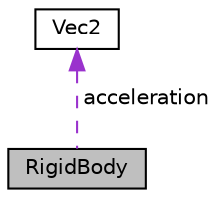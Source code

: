 digraph "RigidBody"
{
 // LATEX_PDF_SIZE
  edge [fontname="Helvetica",fontsize="10",labelfontname="Helvetica",labelfontsize="10"];
  node [fontname="Helvetica",fontsize="10",shape=record];
  Node1 [label="RigidBody",height=0.2,width=0.4,color="black", fillcolor="grey75", style="filled", fontcolor="black",tooltip=" "];
  Node2 -> Node1 [dir="back",color="darkorchid3",fontsize="10",style="dashed",label=" acceleration" ,fontname="Helvetica"];
  Node2 [label="Vec2",height=0.2,width=0.4,color="black", fillcolor="white", style="filled",URL="$classVec2.html",tooltip=" "];
}
